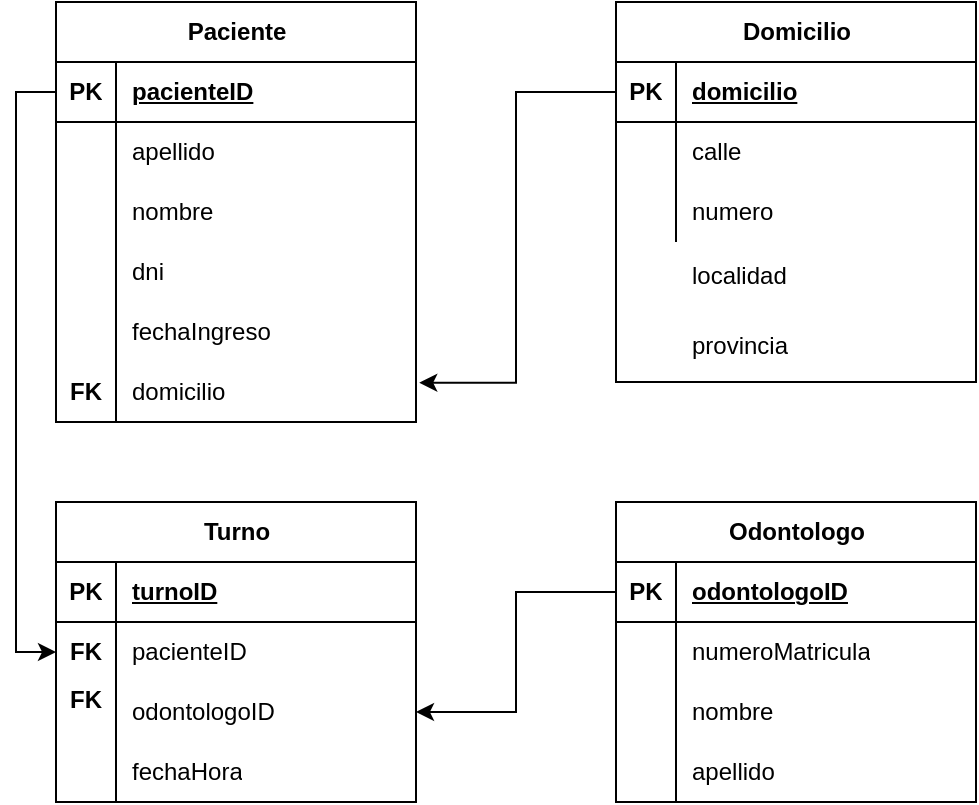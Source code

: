 <mxfile version="24.4.9" type="device">
  <diagram name="Page-1" id="wGJPP6MS-LMhM78fEJ3l">
    <mxGraphModel dx="1050" dy="601" grid="1" gridSize="10" guides="1" tooltips="1" connect="1" arrows="1" fold="1" page="1" pageScale="1" pageWidth="850" pageHeight="1100" math="0" shadow="0">
      <root>
        <mxCell id="0" />
        <mxCell id="1" parent="0" />
        <mxCell id="oSh-TWVj5Lbw6_eRG5lZ-47" value="" style="group" parent="1" vertex="1" connectable="0">
          <mxGeometry x="110" y="100" width="180" height="210" as="geometry" />
        </mxCell>
        <mxCell id="oSh-TWVj5Lbw6_eRG5lZ-1" value="Paciente" style="shape=table;startSize=30;container=1;collapsible=1;childLayout=tableLayout;fixedRows=1;rowLines=0;fontStyle=1;align=center;resizeLast=1;html=1;" parent="oSh-TWVj5Lbw6_eRG5lZ-47" vertex="1">
          <mxGeometry width="180" height="210" as="geometry" />
        </mxCell>
        <mxCell id="oSh-TWVj5Lbw6_eRG5lZ-2" value="" style="shape=tableRow;horizontal=0;startSize=0;swimlaneHead=0;swimlaneBody=0;fillColor=none;collapsible=0;dropTarget=0;points=[[0,0.5],[1,0.5]];portConstraint=eastwest;top=0;left=0;right=0;bottom=1;" parent="oSh-TWVj5Lbw6_eRG5lZ-1" vertex="1">
          <mxGeometry y="30" width="180" height="30" as="geometry" />
        </mxCell>
        <mxCell id="oSh-TWVj5Lbw6_eRG5lZ-3" value="PK" style="shape=partialRectangle;connectable=0;fillColor=none;top=0;left=0;bottom=0;right=0;fontStyle=1;overflow=hidden;whiteSpace=wrap;html=1;" parent="oSh-TWVj5Lbw6_eRG5lZ-2" vertex="1">
          <mxGeometry width="30" height="30" as="geometry">
            <mxRectangle width="30" height="30" as="alternateBounds" />
          </mxGeometry>
        </mxCell>
        <mxCell id="oSh-TWVj5Lbw6_eRG5lZ-4" value="pacienteID" style="shape=partialRectangle;connectable=0;fillColor=none;top=0;left=0;bottom=0;right=0;align=left;spacingLeft=6;fontStyle=5;overflow=hidden;whiteSpace=wrap;html=1;" parent="oSh-TWVj5Lbw6_eRG5lZ-2" vertex="1">
          <mxGeometry x="30" width="150" height="30" as="geometry">
            <mxRectangle width="150" height="30" as="alternateBounds" />
          </mxGeometry>
        </mxCell>
        <mxCell id="oSh-TWVj5Lbw6_eRG5lZ-5" value="" style="shape=tableRow;horizontal=0;startSize=0;swimlaneHead=0;swimlaneBody=0;fillColor=none;collapsible=0;dropTarget=0;points=[[0,0.5],[1,0.5]];portConstraint=eastwest;top=0;left=0;right=0;bottom=0;" parent="oSh-TWVj5Lbw6_eRG5lZ-1" vertex="1">
          <mxGeometry y="60" width="180" height="30" as="geometry" />
        </mxCell>
        <mxCell id="oSh-TWVj5Lbw6_eRG5lZ-6" value="" style="shape=partialRectangle;connectable=0;fillColor=none;top=0;left=0;bottom=0;right=0;editable=1;overflow=hidden;whiteSpace=wrap;html=1;" parent="oSh-TWVj5Lbw6_eRG5lZ-5" vertex="1">
          <mxGeometry width="30" height="30" as="geometry">
            <mxRectangle width="30" height="30" as="alternateBounds" />
          </mxGeometry>
        </mxCell>
        <mxCell id="oSh-TWVj5Lbw6_eRG5lZ-7" value="apellido" style="shape=partialRectangle;connectable=0;fillColor=none;top=0;left=0;bottom=0;right=0;align=left;spacingLeft=6;overflow=hidden;whiteSpace=wrap;html=1;" parent="oSh-TWVj5Lbw6_eRG5lZ-5" vertex="1">
          <mxGeometry x="30" width="150" height="30" as="geometry">
            <mxRectangle width="150" height="30" as="alternateBounds" />
          </mxGeometry>
        </mxCell>
        <mxCell id="oSh-TWVj5Lbw6_eRG5lZ-8" value="" style="shape=tableRow;horizontal=0;startSize=0;swimlaneHead=0;swimlaneBody=0;fillColor=none;collapsible=0;dropTarget=0;points=[[0,0.5],[1,0.5]];portConstraint=eastwest;top=0;left=0;right=0;bottom=0;" parent="oSh-TWVj5Lbw6_eRG5lZ-1" vertex="1">
          <mxGeometry y="90" width="180" height="30" as="geometry" />
        </mxCell>
        <mxCell id="oSh-TWVj5Lbw6_eRG5lZ-9" value="" style="shape=partialRectangle;connectable=0;fillColor=none;top=0;left=0;bottom=0;right=0;editable=1;overflow=hidden;whiteSpace=wrap;html=1;" parent="oSh-TWVj5Lbw6_eRG5lZ-8" vertex="1">
          <mxGeometry width="30" height="30" as="geometry">
            <mxRectangle width="30" height="30" as="alternateBounds" />
          </mxGeometry>
        </mxCell>
        <mxCell id="oSh-TWVj5Lbw6_eRG5lZ-10" value="nombre" style="shape=partialRectangle;connectable=0;fillColor=none;top=0;left=0;bottom=0;right=0;align=left;spacingLeft=6;overflow=hidden;whiteSpace=wrap;html=1;" parent="oSh-TWVj5Lbw6_eRG5lZ-8" vertex="1">
          <mxGeometry x="30" width="150" height="30" as="geometry">
            <mxRectangle width="150" height="30" as="alternateBounds" />
          </mxGeometry>
        </mxCell>
        <mxCell id="oSh-TWVj5Lbw6_eRG5lZ-11" value="" style="shape=tableRow;horizontal=0;startSize=0;swimlaneHead=0;swimlaneBody=0;fillColor=none;collapsible=0;dropTarget=0;points=[[0,0.5],[1,0.5]];portConstraint=eastwest;top=0;left=0;right=0;bottom=0;" parent="oSh-TWVj5Lbw6_eRG5lZ-1" vertex="1">
          <mxGeometry y="120" width="180" height="90" as="geometry" />
        </mxCell>
        <mxCell id="oSh-TWVj5Lbw6_eRG5lZ-12" value="" style="shape=partialRectangle;connectable=0;fillColor=none;top=0;left=0;bottom=0;right=0;editable=1;overflow=hidden;whiteSpace=wrap;html=1;" parent="oSh-TWVj5Lbw6_eRG5lZ-11" vertex="1">
          <mxGeometry width="30" height="90" as="geometry">
            <mxRectangle width="30" height="90" as="alternateBounds" />
          </mxGeometry>
        </mxCell>
        <mxCell id="oSh-TWVj5Lbw6_eRG5lZ-13" value="fechaIngreso" style="shape=partialRectangle;connectable=0;fillColor=none;top=0;left=0;bottom=0;right=0;align=left;spacingLeft=6;overflow=hidden;whiteSpace=wrap;html=1;" parent="oSh-TWVj5Lbw6_eRG5lZ-11" vertex="1">
          <mxGeometry x="30" width="150" height="90" as="geometry">
            <mxRectangle width="150" height="90" as="alternateBounds" />
          </mxGeometry>
        </mxCell>
        <mxCell id="oSh-TWVj5Lbw6_eRG5lZ-27" value="dni" style="shape=partialRectangle;connectable=0;fillColor=none;top=0;left=0;bottom=0;right=0;align=left;spacingLeft=6;overflow=hidden;whiteSpace=wrap;html=1;" parent="oSh-TWVj5Lbw6_eRG5lZ-47" vertex="1">
          <mxGeometry x="30" y="120" width="150" height="30" as="geometry">
            <mxRectangle width="150" height="30" as="alternateBounds" />
          </mxGeometry>
        </mxCell>
        <mxCell id="oSh-TWVj5Lbw6_eRG5lZ-28" value="domicilio" style="shape=partialRectangle;connectable=0;fillColor=none;top=0;left=0;bottom=0;right=0;align=left;spacingLeft=6;overflow=hidden;whiteSpace=wrap;html=1;" parent="oSh-TWVj5Lbw6_eRG5lZ-47" vertex="1">
          <mxGeometry x="30" y="180" width="150" height="30" as="geometry">
            <mxRectangle width="150" height="30" as="alternateBounds" />
          </mxGeometry>
        </mxCell>
        <mxCell id="oSh-TWVj5Lbw6_eRG5lZ-42" value="&lt;span style=&quot;font-weight: 700;&quot;&gt;FK&lt;/span&gt;" style="shape=partialRectangle;connectable=0;fillColor=none;top=0;left=0;bottom=0;right=0;editable=1;overflow=hidden;whiteSpace=wrap;html=1;" parent="oSh-TWVj5Lbw6_eRG5lZ-47" vertex="1">
          <mxGeometry y="180" width="30" height="30" as="geometry">
            <mxRectangle width="30" height="30" as="alternateBounds" />
          </mxGeometry>
        </mxCell>
        <mxCell id="oSh-TWVj5Lbw6_eRG5lZ-48" value="" style="group" parent="1" vertex="1" connectable="0">
          <mxGeometry x="390" y="100" width="180" height="190" as="geometry" />
        </mxCell>
        <mxCell id="oSh-TWVj5Lbw6_eRG5lZ-43" value="localidad" style="shape=partialRectangle;connectable=0;fillColor=none;top=0;left=0;bottom=0;right=0;align=left;spacingLeft=6;overflow=hidden;whiteSpace=wrap;html=1;" parent="oSh-TWVj5Lbw6_eRG5lZ-48" vertex="1">
          <mxGeometry x="30" y="120" width="150" height="34.17" as="geometry">
            <mxRectangle width="150" height="30" as="alternateBounds" />
          </mxGeometry>
        </mxCell>
        <mxCell id="oSh-TWVj5Lbw6_eRG5lZ-44" value="provincia" style="shape=partialRectangle;connectable=0;fillColor=none;top=0;left=0;bottom=0;right=0;align=left;spacingLeft=6;overflow=hidden;whiteSpace=wrap;html=1;" parent="oSh-TWVj5Lbw6_eRG5lZ-48" vertex="1">
          <mxGeometry x="30" y="154.17" width="150" height="35.83" as="geometry">
            <mxRectangle width="150" height="30" as="alternateBounds" />
          </mxGeometry>
        </mxCell>
        <mxCell id="oSh-TWVj5Lbw6_eRG5lZ-14" value="Domicilio" style="shape=table;startSize=30;container=1;collapsible=1;childLayout=tableLayout;fixedRows=1;rowLines=0;fontStyle=1;align=center;resizeLast=1;html=1;" parent="oSh-TWVj5Lbw6_eRG5lZ-48" vertex="1">
          <mxGeometry width="180" height="190" as="geometry" />
        </mxCell>
        <mxCell id="oSh-TWVj5Lbw6_eRG5lZ-15" value="" style="shape=tableRow;horizontal=0;startSize=0;swimlaneHead=0;swimlaneBody=0;fillColor=none;collapsible=0;dropTarget=0;points=[[0,0.5],[1,0.5]];portConstraint=eastwest;top=0;left=0;right=0;bottom=1;" parent="oSh-TWVj5Lbw6_eRG5lZ-14" vertex="1">
          <mxGeometry y="30" width="180" height="30" as="geometry" />
        </mxCell>
        <mxCell id="oSh-TWVj5Lbw6_eRG5lZ-16" value="PK" style="shape=partialRectangle;connectable=0;fillColor=none;top=0;left=0;bottom=0;right=0;fontStyle=1;overflow=hidden;whiteSpace=wrap;html=1;" parent="oSh-TWVj5Lbw6_eRG5lZ-15" vertex="1">
          <mxGeometry width="30" height="30" as="geometry">
            <mxRectangle width="30" height="30" as="alternateBounds" />
          </mxGeometry>
        </mxCell>
        <mxCell id="oSh-TWVj5Lbw6_eRG5lZ-17" value="domicilio" style="shape=partialRectangle;connectable=0;fillColor=none;top=0;left=0;bottom=0;right=0;align=left;spacingLeft=6;fontStyle=5;overflow=hidden;whiteSpace=wrap;html=1;" parent="oSh-TWVj5Lbw6_eRG5lZ-15" vertex="1">
          <mxGeometry x="30" width="150" height="30" as="geometry">
            <mxRectangle width="150" height="30" as="alternateBounds" />
          </mxGeometry>
        </mxCell>
        <mxCell id="oSh-TWVj5Lbw6_eRG5lZ-18" value="" style="shape=tableRow;horizontal=0;startSize=0;swimlaneHead=0;swimlaneBody=0;fillColor=none;collapsible=0;dropTarget=0;points=[[0,0.5],[1,0.5]];portConstraint=eastwest;top=0;left=0;right=0;bottom=0;" parent="oSh-TWVj5Lbw6_eRG5lZ-14" vertex="1">
          <mxGeometry y="60" width="180" height="30" as="geometry" />
        </mxCell>
        <mxCell id="oSh-TWVj5Lbw6_eRG5lZ-19" value="" style="shape=partialRectangle;connectable=0;fillColor=none;top=0;left=0;bottom=0;right=0;editable=1;overflow=hidden;whiteSpace=wrap;html=1;" parent="oSh-TWVj5Lbw6_eRG5lZ-18" vertex="1">
          <mxGeometry width="30" height="30" as="geometry">
            <mxRectangle width="30" height="30" as="alternateBounds" />
          </mxGeometry>
        </mxCell>
        <mxCell id="oSh-TWVj5Lbw6_eRG5lZ-20" value="calle" style="shape=partialRectangle;connectable=0;fillColor=none;top=0;left=0;bottom=0;right=0;align=left;spacingLeft=6;overflow=hidden;whiteSpace=wrap;html=1;" parent="oSh-TWVj5Lbw6_eRG5lZ-18" vertex="1">
          <mxGeometry x="30" width="150" height="30" as="geometry">
            <mxRectangle width="150" height="30" as="alternateBounds" />
          </mxGeometry>
        </mxCell>
        <mxCell id="oSh-TWVj5Lbw6_eRG5lZ-21" value="" style="shape=tableRow;horizontal=0;startSize=0;swimlaneHead=0;swimlaneBody=0;fillColor=none;collapsible=0;dropTarget=0;points=[[0,0.5],[1,0.5]];portConstraint=eastwest;top=0;left=0;right=0;bottom=0;" parent="oSh-TWVj5Lbw6_eRG5lZ-14" vertex="1">
          <mxGeometry y="90" width="180" height="30" as="geometry" />
        </mxCell>
        <mxCell id="oSh-TWVj5Lbw6_eRG5lZ-22" value="" style="shape=partialRectangle;connectable=0;fillColor=none;top=0;left=0;bottom=0;right=0;editable=1;overflow=hidden;whiteSpace=wrap;html=1;" parent="oSh-TWVj5Lbw6_eRG5lZ-21" vertex="1">
          <mxGeometry width="30" height="30" as="geometry">
            <mxRectangle width="30" height="30" as="alternateBounds" />
          </mxGeometry>
        </mxCell>
        <mxCell id="oSh-TWVj5Lbw6_eRG5lZ-23" value="numero" style="shape=partialRectangle;connectable=0;fillColor=none;top=0;left=0;bottom=0;right=0;align=left;spacingLeft=6;overflow=hidden;whiteSpace=wrap;html=1;" parent="oSh-TWVj5Lbw6_eRG5lZ-21" vertex="1">
          <mxGeometry x="30" width="150" height="30" as="geometry">
            <mxRectangle width="150" height="30" as="alternateBounds" />
          </mxGeometry>
        </mxCell>
        <mxCell id="XIyffAxQ_fSvhUPnr2G3-5" value="Odontologo" style="shape=table;startSize=30;container=1;collapsible=1;childLayout=tableLayout;fixedRows=1;rowLines=0;fontStyle=1;align=center;resizeLast=1;html=1;" parent="1" vertex="1">
          <mxGeometry x="390" y="350" width="180" height="150" as="geometry" />
        </mxCell>
        <mxCell id="XIyffAxQ_fSvhUPnr2G3-6" value="" style="shape=tableRow;horizontal=0;startSize=0;swimlaneHead=0;swimlaneBody=0;fillColor=none;collapsible=0;dropTarget=0;points=[[0,0.5],[1,0.5]];portConstraint=eastwest;top=0;left=0;right=0;bottom=1;" parent="XIyffAxQ_fSvhUPnr2G3-5" vertex="1">
          <mxGeometry y="30" width="180" height="30" as="geometry" />
        </mxCell>
        <mxCell id="XIyffAxQ_fSvhUPnr2G3-7" value="PK" style="shape=partialRectangle;connectable=0;fillColor=none;top=0;left=0;bottom=0;right=0;fontStyle=1;overflow=hidden;whiteSpace=wrap;html=1;" parent="XIyffAxQ_fSvhUPnr2G3-6" vertex="1">
          <mxGeometry width="30" height="30" as="geometry">
            <mxRectangle width="30" height="30" as="alternateBounds" />
          </mxGeometry>
        </mxCell>
        <mxCell id="XIyffAxQ_fSvhUPnr2G3-8" value="odontologoID" style="shape=partialRectangle;connectable=0;fillColor=none;top=0;left=0;bottom=0;right=0;align=left;spacingLeft=6;fontStyle=5;overflow=hidden;whiteSpace=wrap;html=1;" parent="XIyffAxQ_fSvhUPnr2G3-6" vertex="1">
          <mxGeometry x="30" width="150" height="30" as="geometry">
            <mxRectangle width="150" height="30" as="alternateBounds" />
          </mxGeometry>
        </mxCell>
        <mxCell id="XIyffAxQ_fSvhUPnr2G3-9" value="" style="shape=tableRow;horizontal=0;startSize=0;swimlaneHead=0;swimlaneBody=0;fillColor=none;collapsible=0;dropTarget=0;points=[[0,0.5],[1,0.5]];portConstraint=eastwest;top=0;left=0;right=0;bottom=0;" parent="XIyffAxQ_fSvhUPnr2G3-5" vertex="1">
          <mxGeometry y="60" width="180" height="30" as="geometry" />
        </mxCell>
        <mxCell id="XIyffAxQ_fSvhUPnr2G3-10" value="" style="shape=partialRectangle;connectable=0;fillColor=none;top=0;left=0;bottom=0;right=0;editable=1;overflow=hidden;whiteSpace=wrap;html=1;" parent="XIyffAxQ_fSvhUPnr2G3-9" vertex="1">
          <mxGeometry width="30" height="30" as="geometry">
            <mxRectangle width="30" height="30" as="alternateBounds" />
          </mxGeometry>
        </mxCell>
        <mxCell id="XIyffAxQ_fSvhUPnr2G3-11" value="numeroMatricula" style="shape=partialRectangle;connectable=0;fillColor=none;top=0;left=0;bottom=0;right=0;align=left;spacingLeft=6;overflow=hidden;whiteSpace=wrap;html=1;" parent="XIyffAxQ_fSvhUPnr2G3-9" vertex="1">
          <mxGeometry x="30" width="150" height="30" as="geometry">
            <mxRectangle width="150" height="30" as="alternateBounds" />
          </mxGeometry>
        </mxCell>
        <mxCell id="XIyffAxQ_fSvhUPnr2G3-12" value="" style="shape=tableRow;horizontal=0;startSize=0;swimlaneHead=0;swimlaneBody=0;fillColor=none;collapsible=0;dropTarget=0;points=[[0,0.5],[1,0.5]];portConstraint=eastwest;top=0;left=0;right=0;bottom=0;" parent="XIyffAxQ_fSvhUPnr2G3-5" vertex="1">
          <mxGeometry y="90" width="180" height="30" as="geometry" />
        </mxCell>
        <mxCell id="XIyffAxQ_fSvhUPnr2G3-13" value="" style="shape=partialRectangle;connectable=0;fillColor=none;top=0;left=0;bottom=0;right=0;editable=1;overflow=hidden;whiteSpace=wrap;html=1;" parent="XIyffAxQ_fSvhUPnr2G3-12" vertex="1">
          <mxGeometry width="30" height="30" as="geometry">
            <mxRectangle width="30" height="30" as="alternateBounds" />
          </mxGeometry>
        </mxCell>
        <mxCell id="XIyffAxQ_fSvhUPnr2G3-14" value="nombre" style="shape=partialRectangle;connectable=0;fillColor=none;top=0;left=0;bottom=0;right=0;align=left;spacingLeft=6;overflow=hidden;whiteSpace=wrap;html=1;" parent="XIyffAxQ_fSvhUPnr2G3-12" vertex="1">
          <mxGeometry x="30" width="150" height="30" as="geometry">
            <mxRectangle width="150" height="30" as="alternateBounds" />
          </mxGeometry>
        </mxCell>
        <mxCell id="XIyffAxQ_fSvhUPnr2G3-15" value="" style="shape=tableRow;horizontal=0;startSize=0;swimlaneHead=0;swimlaneBody=0;fillColor=none;collapsible=0;dropTarget=0;points=[[0,0.5],[1,0.5]];portConstraint=eastwest;top=0;left=0;right=0;bottom=0;" parent="XIyffAxQ_fSvhUPnr2G3-5" vertex="1">
          <mxGeometry y="120" width="180" height="30" as="geometry" />
        </mxCell>
        <mxCell id="XIyffAxQ_fSvhUPnr2G3-16" value="" style="shape=partialRectangle;connectable=0;fillColor=none;top=0;left=0;bottom=0;right=0;editable=1;overflow=hidden;whiteSpace=wrap;html=1;" parent="XIyffAxQ_fSvhUPnr2G3-15" vertex="1">
          <mxGeometry width="30" height="30" as="geometry">
            <mxRectangle width="30" height="30" as="alternateBounds" />
          </mxGeometry>
        </mxCell>
        <mxCell id="XIyffAxQ_fSvhUPnr2G3-17" value="apellido" style="shape=partialRectangle;connectable=0;fillColor=none;top=0;left=0;bottom=0;right=0;align=left;spacingLeft=6;overflow=hidden;whiteSpace=wrap;html=1;" parent="XIyffAxQ_fSvhUPnr2G3-15" vertex="1">
          <mxGeometry x="30" width="150" height="30" as="geometry">
            <mxRectangle width="150" height="30" as="alternateBounds" />
          </mxGeometry>
        </mxCell>
        <mxCell id="GozK4copNAGnaIYi77SW-34" value="" style="group" vertex="1" connectable="0" parent="1">
          <mxGeometry x="110" y="350" width="180" height="150" as="geometry" />
        </mxCell>
        <mxCell id="GozK4copNAGnaIYi77SW-19" value="Turno" style="shape=table;startSize=30;container=1;collapsible=1;childLayout=tableLayout;fixedRows=1;rowLines=0;fontStyle=1;align=center;resizeLast=1;html=1;" vertex="1" parent="GozK4copNAGnaIYi77SW-34">
          <mxGeometry width="180" height="150" as="geometry" />
        </mxCell>
        <mxCell id="GozK4copNAGnaIYi77SW-20" value="" style="shape=tableRow;horizontal=0;startSize=0;swimlaneHead=0;swimlaneBody=0;fillColor=none;collapsible=0;dropTarget=0;points=[[0,0.5],[1,0.5]];portConstraint=eastwest;top=0;left=0;right=0;bottom=1;" vertex="1" parent="GozK4copNAGnaIYi77SW-19">
          <mxGeometry y="30" width="180" height="30" as="geometry" />
        </mxCell>
        <mxCell id="GozK4copNAGnaIYi77SW-21" value="PK" style="shape=partialRectangle;connectable=0;fillColor=none;top=0;left=0;bottom=0;right=0;fontStyle=1;overflow=hidden;whiteSpace=wrap;html=1;" vertex="1" parent="GozK4copNAGnaIYi77SW-20">
          <mxGeometry width="30" height="30" as="geometry">
            <mxRectangle width="30" height="30" as="alternateBounds" />
          </mxGeometry>
        </mxCell>
        <mxCell id="GozK4copNAGnaIYi77SW-22" value="turnoID" style="shape=partialRectangle;connectable=0;fillColor=none;top=0;left=0;bottom=0;right=0;align=left;spacingLeft=6;fontStyle=5;overflow=hidden;whiteSpace=wrap;html=1;" vertex="1" parent="GozK4copNAGnaIYi77SW-20">
          <mxGeometry x="30" width="150" height="30" as="geometry">
            <mxRectangle width="150" height="30" as="alternateBounds" />
          </mxGeometry>
        </mxCell>
        <mxCell id="GozK4copNAGnaIYi77SW-23" value="" style="shape=tableRow;horizontal=0;startSize=0;swimlaneHead=0;swimlaneBody=0;fillColor=none;collapsible=0;dropTarget=0;points=[[0,0.5],[1,0.5]];portConstraint=eastwest;top=0;left=0;right=0;bottom=0;" vertex="1" parent="GozK4copNAGnaIYi77SW-19">
          <mxGeometry y="60" width="180" height="30" as="geometry" />
        </mxCell>
        <mxCell id="GozK4copNAGnaIYi77SW-24" value="" style="shape=partialRectangle;connectable=0;fillColor=none;top=0;left=0;bottom=0;right=0;editable=1;overflow=hidden;whiteSpace=wrap;html=1;" vertex="1" parent="GozK4copNAGnaIYi77SW-23">
          <mxGeometry width="30" height="30" as="geometry">
            <mxRectangle width="30" height="30" as="alternateBounds" />
          </mxGeometry>
        </mxCell>
        <mxCell id="GozK4copNAGnaIYi77SW-25" value="pacienteID" style="shape=partialRectangle;connectable=0;fillColor=none;top=0;left=0;bottom=0;right=0;align=left;spacingLeft=6;overflow=hidden;whiteSpace=wrap;html=1;" vertex="1" parent="GozK4copNAGnaIYi77SW-23">
          <mxGeometry x="30" width="150" height="30" as="geometry">
            <mxRectangle width="150" height="30" as="alternateBounds" />
          </mxGeometry>
        </mxCell>
        <mxCell id="GozK4copNAGnaIYi77SW-26" value="" style="shape=tableRow;horizontal=0;startSize=0;swimlaneHead=0;swimlaneBody=0;fillColor=none;collapsible=0;dropTarget=0;points=[[0,0.5],[1,0.5]];portConstraint=eastwest;top=0;left=0;right=0;bottom=0;" vertex="1" parent="GozK4copNAGnaIYi77SW-19">
          <mxGeometry y="90" width="180" height="30" as="geometry" />
        </mxCell>
        <mxCell id="GozK4copNAGnaIYi77SW-27" value="" style="shape=partialRectangle;connectable=0;fillColor=none;top=0;left=0;bottom=0;right=0;editable=1;overflow=hidden;whiteSpace=wrap;html=1;" vertex="1" parent="GozK4copNAGnaIYi77SW-26">
          <mxGeometry width="30" height="30" as="geometry">
            <mxRectangle width="30" height="30" as="alternateBounds" />
          </mxGeometry>
        </mxCell>
        <mxCell id="GozK4copNAGnaIYi77SW-28" value="odontologoID" style="shape=partialRectangle;connectable=0;fillColor=none;top=0;left=0;bottom=0;right=0;align=left;spacingLeft=6;overflow=hidden;whiteSpace=wrap;html=1;" vertex="1" parent="GozK4copNAGnaIYi77SW-26">
          <mxGeometry x="30" width="150" height="30" as="geometry">
            <mxRectangle width="150" height="30" as="alternateBounds" />
          </mxGeometry>
        </mxCell>
        <mxCell id="GozK4copNAGnaIYi77SW-29" value="" style="shape=tableRow;horizontal=0;startSize=0;swimlaneHead=0;swimlaneBody=0;fillColor=none;collapsible=0;dropTarget=0;points=[[0,0.5],[1,0.5]];portConstraint=eastwest;top=0;left=0;right=0;bottom=0;" vertex="1" parent="GozK4copNAGnaIYi77SW-19">
          <mxGeometry y="120" width="180" height="30" as="geometry" />
        </mxCell>
        <mxCell id="GozK4copNAGnaIYi77SW-30" value="" style="shape=partialRectangle;connectable=0;fillColor=none;top=0;left=0;bottom=0;right=0;editable=1;overflow=hidden;whiteSpace=wrap;html=1;" vertex="1" parent="GozK4copNAGnaIYi77SW-29">
          <mxGeometry width="30" height="30" as="geometry">
            <mxRectangle width="30" height="30" as="alternateBounds" />
          </mxGeometry>
        </mxCell>
        <mxCell id="GozK4copNAGnaIYi77SW-31" value="fechaHora" style="shape=partialRectangle;connectable=0;fillColor=none;top=0;left=0;bottom=0;right=0;align=left;spacingLeft=6;overflow=hidden;whiteSpace=wrap;html=1;" vertex="1" parent="GozK4copNAGnaIYi77SW-29">
          <mxGeometry x="30" width="150" height="30" as="geometry">
            <mxRectangle width="150" height="30" as="alternateBounds" />
          </mxGeometry>
        </mxCell>
        <mxCell id="GozK4copNAGnaIYi77SW-32" value="&lt;span style=&quot;font-weight: 700;&quot;&gt;FK&lt;/span&gt;" style="shape=partialRectangle;connectable=0;fillColor=none;top=0;left=0;bottom=0;right=0;editable=1;overflow=hidden;whiteSpace=wrap;html=1;" vertex="1" parent="GozK4copNAGnaIYi77SW-34">
          <mxGeometry y="62.857" width="30" height="24.286" as="geometry">
            <mxRectangle width="30" height="30" as="alternateBounds" />
          </mxGeometry>
        </mxCell>
        <mxCell id="GozK4copNAGnaIYi77SW-33" value="&lt;span style=&quot;font-weight: 700;&quot;&gt;FK&lt;/span&gt;" style="shape=partialRectangle;connectable=0;fillColor=none;top=0;left=0;bottom=0;right=0;editable=1;overflow=hidden;whiteSpace=wrap;html=1;" vertex="1" parent="GozK4copNAGnaIYi77SW-34">
          <mxGeometry y="87.147" width="30" height="24.286" as="geometry">
            <mxRectangle width="30" height="30" as="alternateBounds" />
          </mxGeometry>
        </mxCell>
        <mxCell id="GozK4copNAGnaIYi77SW-36" style="edgeStyle=orthogonalEdgeStyle;rounded=0;orthogonalLoop=1;jettySize=auto;html=1;entryX=0;entryY=0.5;entryDx=0;entryDy=0;" edge="1" parent="1" source="oSh-TWVj5Lbw6_eRG5lZ-2" target="GozK4copNAGnaIYi77SW-23">
          <mxGeometry relative="1" as="geometry" />
        </mxCell>
        <mxCell id="GozK4copNAGnaIYi77SW-37" style="edgeStyle=orthogonalEdgeStyle;rounded=0;orthogonalLoop=1;jettySize=auto;html=1;entryX=1;entryY=0.5;entryDx=0;entryDy=0;" edge="1" parent="1" source="XIyffAxQ_fSvhUPnr2G3-6" target="GozK4copNAGnaIYi77SW-26">
          <mxGeometry relative="1" as="geometry" />
        </mxCell>
        <mxCell id="GozK4copNAGnaIYi77SW-38" style="edgeStyle=orthogonalEdgeStyle;rounded=0;orthogonalLoop=1;jettySize=auto;html=1;entryX=1.009;entryY=0.782;entryDx=0;entryDy=0;entryPerimeter=0;" edge="1" parent="1" source="oSh-TWVj5Lbw6_eRG5lZ-15" target="oSh-TWVj5Lbw6_eRG5lZ-11">
          <mxGeometry relative="1" as="geometry" />
        </mxCell>
      </root>
    </mxGraphModel>
  </diagram>
</mxfile>
